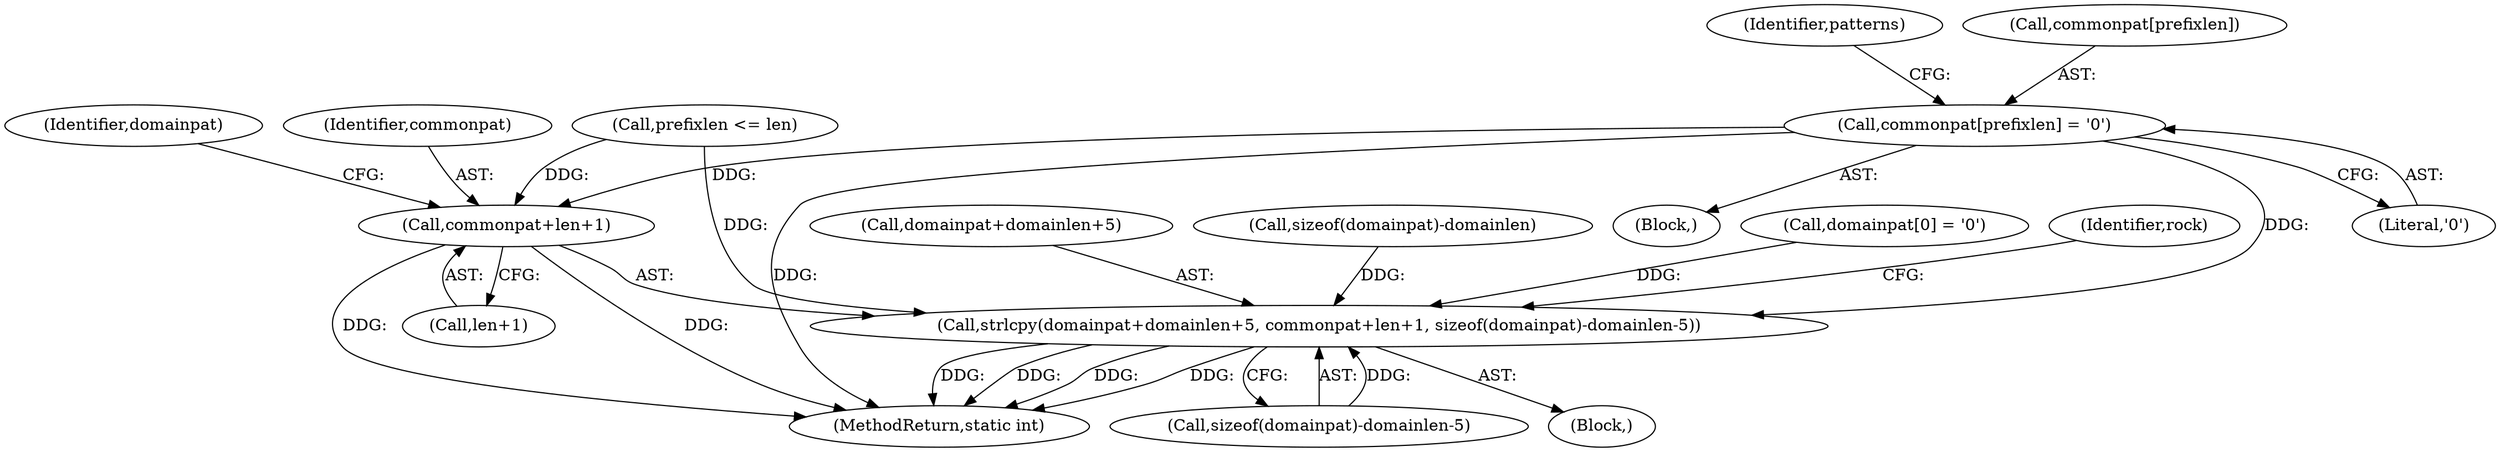 digraph "0_cyrus-imapd_6bd33275368edfa71ae117de895488584678ac79@array" {
"1000403" [label="(Call,commonpat[prefixlen] = '\0')"];
"1000650" [label="(Call,strlcpy(domainpat+domainlen+5, commonpat+len+1, sizeof(domainpat)-domainlen-5))"];
"1000656" [label="(Call,commonpat+len+1)"];
"1000403" [label="(Call,commonpat[prefixlen] = '\0')"];
"1000646" [label="(Call,sizeof(domainpat)-domainlen)"];
"1000236" [label="(Call,domainpat[0] = '\0')"];
"1000626" [label="(Call,prefixlen <= len)"];
"1000650" [label="(Call,strlcpy(domainpat+domainlen+5, commonpat+len+1, sizeof(domainpat)-domainlen-5))"];
"1000656" [label="(Call,commonpat+len+1)"];
"1000669" [label="(Identifier,rock)"];
"1000663" [label="(Identifier,domainpat)"];
"1000651" [label="(Call,domainpat+domainlen+5)"];
"1000640" [label="(Block,)"];
"1000772" [label="(MethodReturn,static int)"];
"1000658" [label="(Call,len+1)"];
"1000657" [label="(Identifier,commonpat)"];
"1000411" [label="(Identifier,patterns)"];
"1000404" [label="(Call,commonpat[prefixlen])"];
"1000407" [label="(Literal,'\0')"];
"1000131" [label="(Block,)"];
"1000661" [label="(Call,sizeof(domainpat)-domainlen-5)"];
"1000403" -> "1000131"  [label="AST: "];
"1000403" -> "1000407"  [label="CFG: "];
"1000404" -> "1000403"  [label="AST: "];
"1000407" -> "1000403"  [label="AST: "];
"1000411" -> "1000403"  [label="CFG: "];
"1000403" -> "1000772"  [label="DDG: "];
"1000403" -> "1000650"  [label="DDG: "];
"1000403" -> "1000656"  [label="DDG: "];
"1000650" -> "1000640"  [label="AST: "];
"1000650" -> "1000661"  [label="CFG: "];
"1000651" -> "1000650"  [label="AST: "];
"1000656" -> "1000650"  [label="AST: "];
"1000661" -> "1000650"  [label="AST: "];
"1000669" -> "1000650"  [label="CFG: "];
"1000650" -> "1000772"  [label="DDG: "];
"1000650" -> "1000772"  [label="DDG: "];
"1000650" -> "1000772"  [label="DDG: "];
"1000650" -> "1000772"  [label="DDG: "];
"1000236" -> "1000650"  [label="DDG: "];
"1000646" -> "1000650"  [label="DDG: "];
"1000626" -> "1000650"  [label="DDG: "];
"1000661" -> "1000650"  [label="DDG: "];
"1000656" -> "1000658"  [label="CFG: "];
"1000657" -> "1000656"  [label="AST: "];
"1000658" -> "1000656"  [label="AST: "];
"1000663" -> "1000656"  [label="CFG: "];
"1000656" -> "1000772"  [label="DDG: "];
"1000656" -> "1000772"  [label="DDG: "];
"1000626" -> "1000656"  [label="DDG: "];
}
